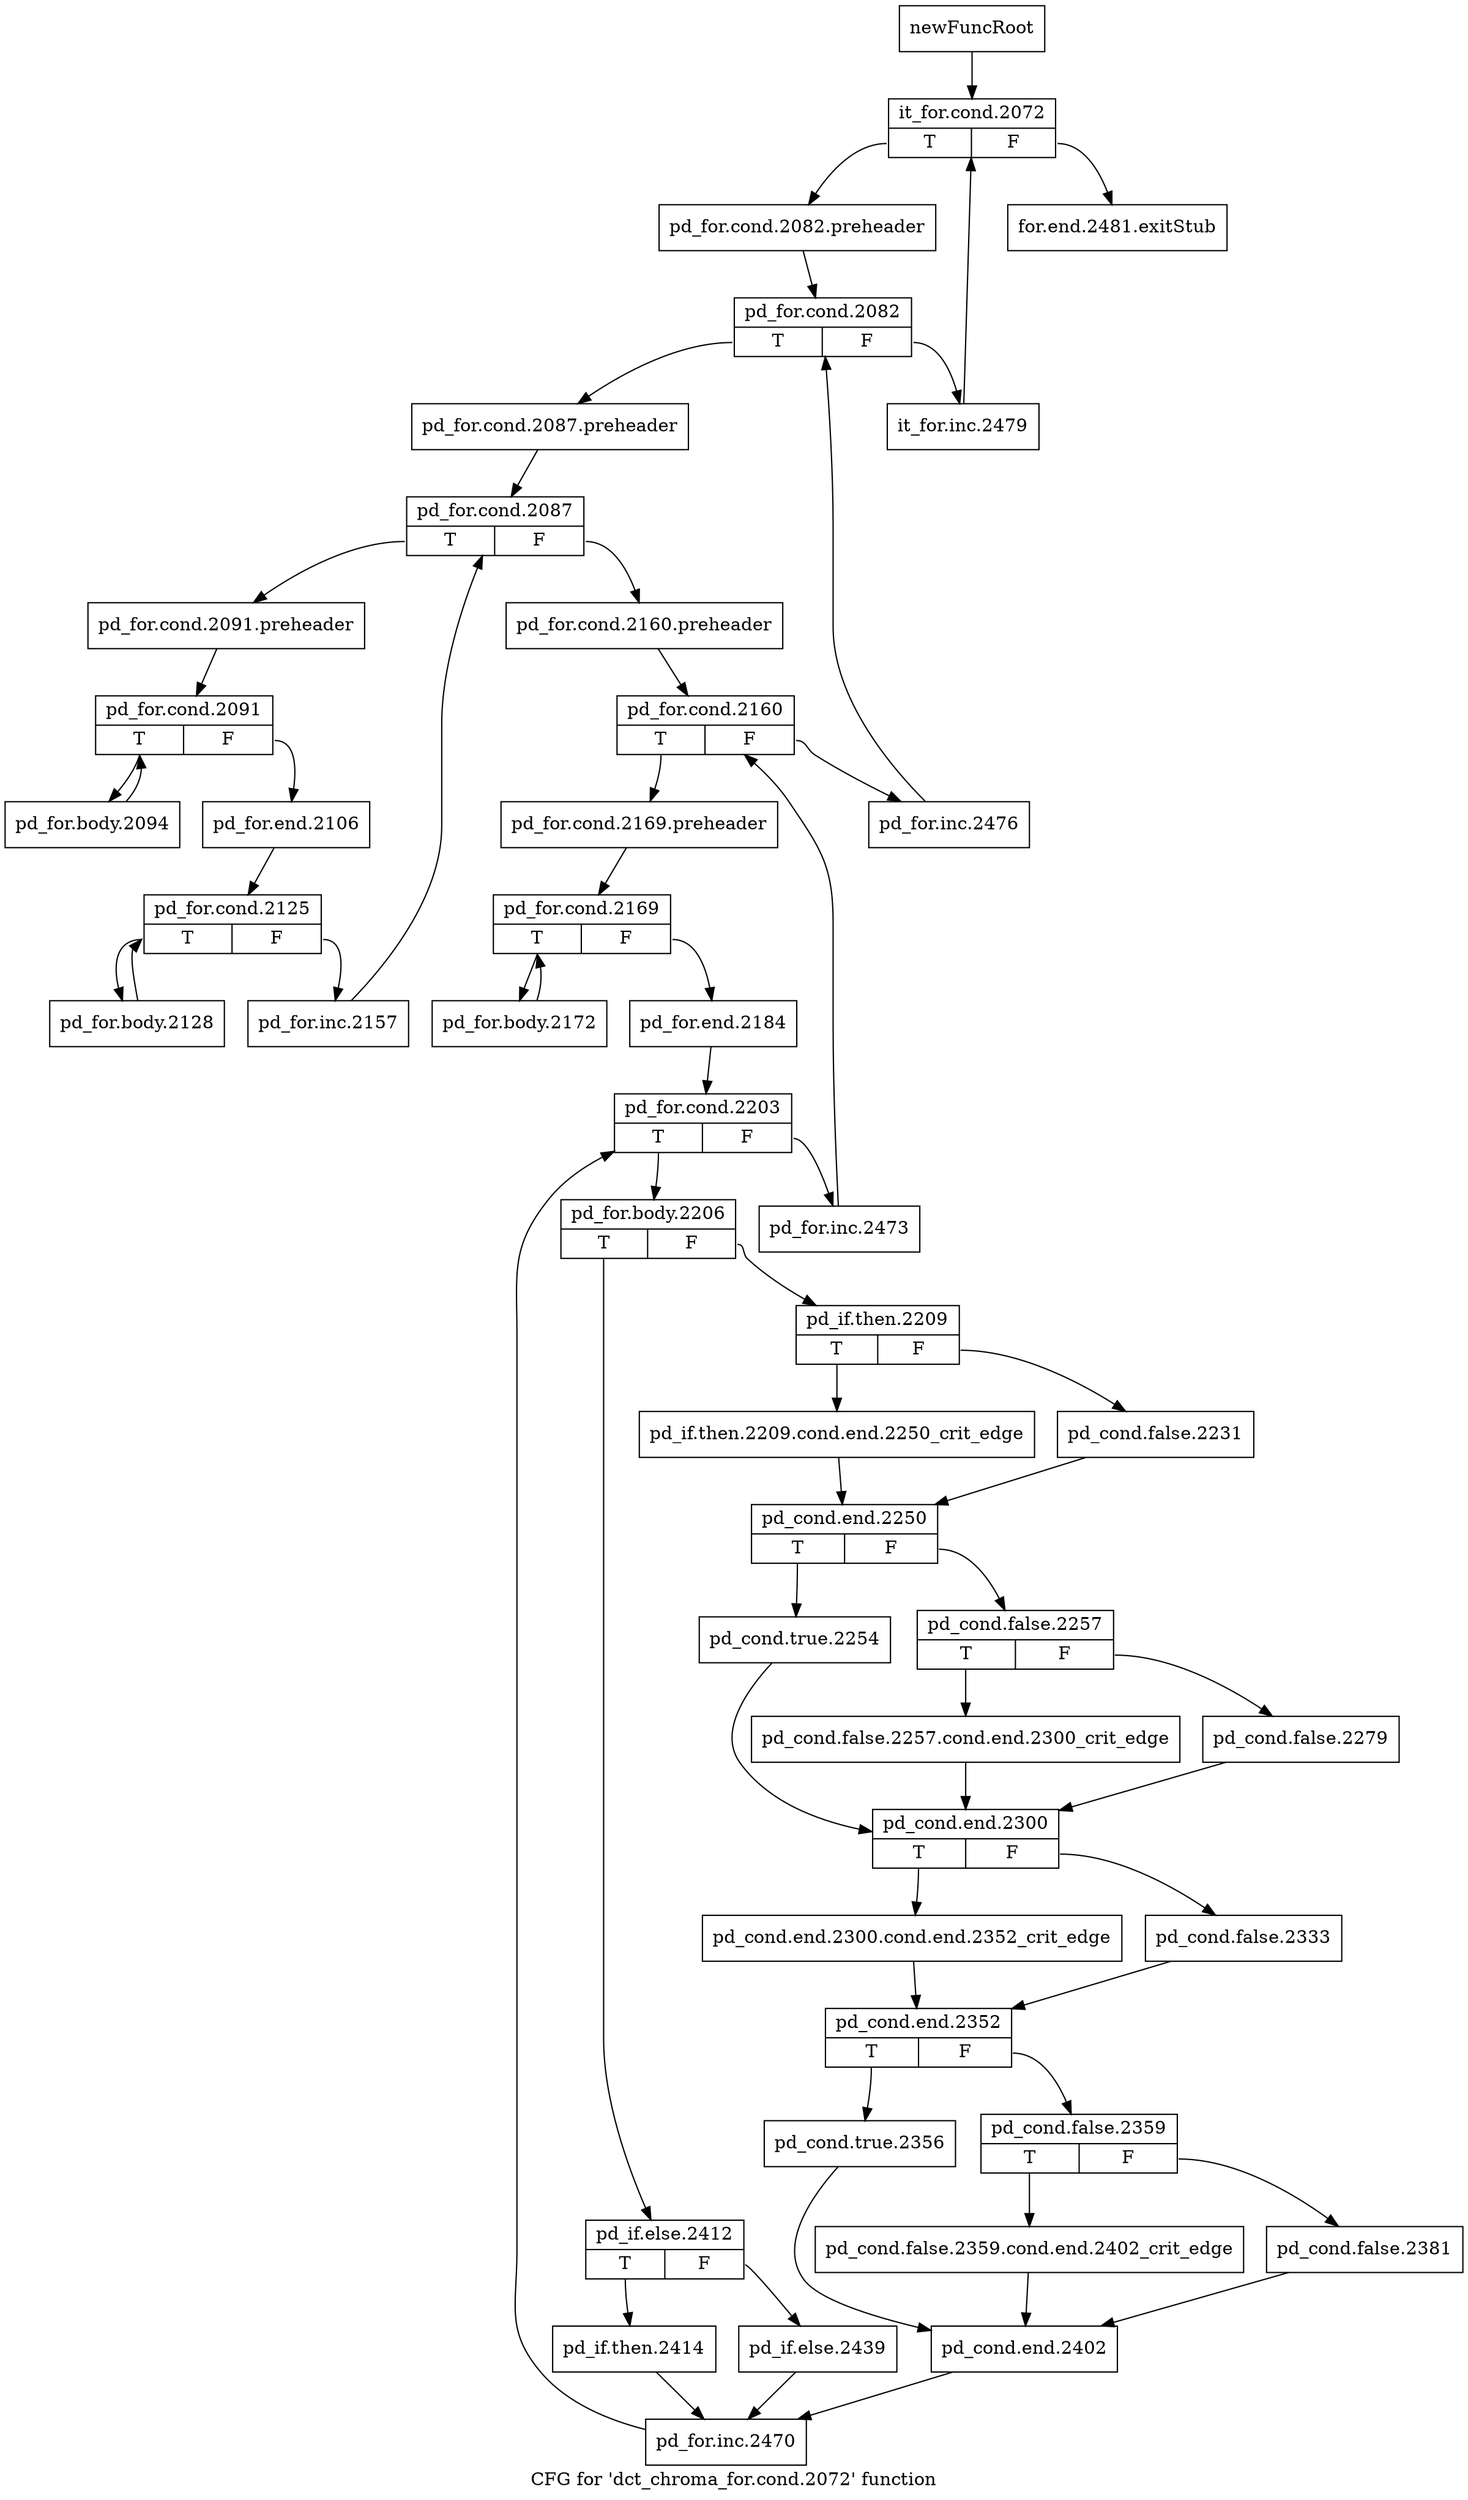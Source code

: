 digraph "CFG for 'dct_chroma_for.cond.2072' function" {
	label="CFG for 'dct_chroma_for.cond.2072' function";

	Node0x222d4b0 [shape=record,label="{newFuncRoot}"];
	Node0x222d4b0 -> Node0x222d550;
	Node0x222d500 [shape=record,label="{for.end.2481.exitStub}"];
	Node0x222d550 [shape=record,label="{it_for.cond.2072|{<s0>T|<s1>F}}"];
	Node0x222d550:s0 -> Node0x222d5a0;
	Node0x222d550:s1 -> Node0x222d500;
	Node0x222d5a0 [shape=record,label="{pd_for.cond.2082.preheader}"];
	Node0x222d5a0 -> Node0x222e000;
	Node0x222e000 [shape=record,label="{pd_for.cond.2082|{<s0>T|<s1>F}}"];
	Node0x222e000:s0 -> Node0x222e0a0;
	Node0x222e000:s1 -> Node0x222e050;
	Node0x222e050 [shape=record,label="{it_for.inc.2479}"];
	Node0x222e050 -> Node0x222d550;
	Node0x222e0a0 [shape=record,label="{pd_for.cond.2087.preheader}"];
	Node0x222e0a0 -> Node0x222e0f0;
	Node0x222e0f0 [shape=record,label="{pd_for.cond.2087|{<s0>T|<s1>F}}"];
	Node0x222e0f0:s0 -> Node0x222eaf0;
	Node0x222e0f0:s1 -> Node0x222e140;
	Node0x222e140 [shape=record,label="{pd_for.cond.2160.preheader}"];
	Node0x222e140 -> Node0x222e190;
	Node0x222e190 [shape=record,label="{pd_for.cond.2160|{<s0>T|<s1>F}}"];
	Node0x222e190:s0 -> Node0x222e230;
	Node0x222e190:s1 -> Node0x222e1e0;
	Node0x222e1e0 [shape=record,label="{pd_for.inc.2476}"];
	Node0x222e1e0 -> Node0x222e000;
	Node0x222e230 [shape=record,label="{pd_for.cond.2169.preheader}"];
	Node0x222e230 -> Node0x222e280;
	Node0x222e280 [shape=record,label="{pd_for.cond.2169|{<s0>T|<s1>F}}"];
	Node0x222e280:s0 -> Node0x222eaa0;
	Node0x222e280:s1 -> Node0x222e2d0;
	Node0x222e2d0 [shape=record,label="{pd_for.end.2184}"];
	Node0x222e2d0 -> Node0x222e320;
	Node0x222e320 [shape=record,label="{pd_for.cond.2203|{<s0>T|<s1>F}}"];
	Node0x222e320:s0 -> Node0x222e3c0;
	Node0x222e320:s1 -> Node0x222e370;
	Node0x222e370 [shape=record,label="{pd_for.inc.2473}"];
	Node0x222e370 -> Node0x222e190;
	Node0x222e3c0 [shape=record,label="{pd_for.body.2206|{<s0>T|<s1>F}}"];
	Node0x222e3c0:s0 -> Node0x222e960;
	Node0x222e3c0:s1 -> Node0x222e410;
	Node0x222e410 [shape=record,label="{pd_if.then.2209|{<s0>T|<s1>F}}"];
	Node0x222e410:s0 -> Node0x222e4b0;
	Node0x222e410:s1 -> Node0x222e460;
	Node0x222e460 [shape=record,label="{pd_cond.false.2231}"];
	Node0x222e460 -> Node0x222e500;
	Node0x222e4b0 [shape=record,label="{pd_if.then.2209.cond.end.2250_crit_edge}"];
	Node0x222e4b0 -> Node0x222e500;
	Node0x222e500 [shape=record,label="{pd_cond.end.2250|{<s0>T|<s1>F}}"];
	Node0x222e500:s0 -> Node0x222e640;
	Node0x222e500:s1 -> Node0x222e550;
	Node0x222e550 [shape=record,label="{pd_cond.false.2257|{<s0>T|<s1>F}}"];
	Node0x222e550:s0 -> Node0x222e5f0;
	Node0x222e550:s1 -> Node0x222e5a0;
	Node0x222e5a0 [shape=record,label="{pd_cond.false.2279}"];
	Node0x222e5a0 -> Node0x222e690;
	Node0x222e5f0 [shape=record,label="{pd_cond.false.2257.cond.end.2300_crit_edge}"];
	Node0x222e5f0 -> Node0x222e690;
	Node0x222e640 [shape=record,label="{pd_cond.true.2254}"];
	Node0x222e640 -> Node0x222e690;
	Node0x222e690 [shape=record,label="{pd_cond.end.2300|{<s0>T|<s1>F}}"];
	Node0x222e690:s0 -> Node0x222e730;
	Node0x222e690:s1 -> Node0x222e6e0;
	Node0x222e6e0 [shape=record,label="{pd_cond.false.2333}"];
	Node0x222e6e0 -> Node0x222e780;
	Node0x222e730 [shape=record,label="{pd_cond.end.2300.cond.end.2352_crit_edge}"];
	Node0x222e730 -> Node0x222e780;
	Node0x222e780 [shape=record,label="{pd_cond.end.2352|{<s0>T|<s1>F}}"];
	Node0x222e780:s0 -> Node0x222e8c0;
	Node0x222e780:s1 -> Node0x222e7d0;
	Node0x222e7d0 [shape=record,label="{pd_cond.false.2359|{<s0>T|<s1>F}}"];
	Node0x222e7d0:s0 -> Node0x222e870;
	Node0x222e7d0:s1 -> Node0x222e820;
	Node0x222e820 [shape=record,label="{pd_cond.false.2381}"];
	Node0x222e820 -> Node0x222e910;
	Node0x222e870 [shape=record,label="{pd_cond.false.2359.cond.end.2402_crit_edge}"];
	Node0x222e870 -> Node0x222e910;
	Node0x222e8c0 [shape=record,label="{pd_cond.true.2356}"];
	Node0x222e8c0 -> Node0x222e910;
	Node0x222e910 [shape=record,label="{pd_cond.end.2402}"];
	Node0x222e910 -> Node0x222ea50;
	Node0x222e960 [shape=record,label="{pd_if.else.2412|{<s0>T|<s1>F}}"];
	Node0x222e960:s0 -> Node0x222ea00;
	Node0x222e960:s1 -> Node0x222e9b0;
	Node0x222e9b0 [shape=record,label="{pd_if.else.2439}"];
	Node0x222e9b0 -> Node0x222ea50;
	Node0x222ea00 [shape=record,label="{pd_if.then.2414}"];
	Node0x222ea00 -> Node0x222ea50;
	Node0x222ea50 [shape=record,label="{pd_for.inc.2470}"];
	Node0x222ea50 -> Node0x222e320;
	Node0x222eaa0 [shape=record,label="{pd_for.body.2172}"];
	Node0x222eaa0 -> Node0x222e280;
	Node0x222eaf0 [shape=record,label="{pd_for.cond.2091.preheader}"];
	Node0x222eaf0 -> Node0x222eb40;
	Node0x222eb40 [shape=record,label="{pd_for.cond.2091|{<s0>T|<s1>F}}"];
	Node0x222eb40:s0 -> Node0x222ecd0;
	Node0x222eb40:s1 -> Node0x222eb90;
	Node0x222eb90 [shape=record,label="{pd_for.end.2106}"];
	Node0x222eb90 -> Node0x222ebe0;
	Node0x222ebe0 [shape=record,label="{pd_for.cond.2125|{<s0>T|<s1>F}}"];
	Node0x222ebe0:s0 -> Node0x222ec80;
	Node0x222ebe0:s1 -> Node0x222ec30;
	Node0x222ec30 [shape=record,label="{pd_for.inc.2157}"];
	Node0x222ec30 -> Node0x222e0f0;
	Node0x222ec80 [shape=record,label="{pd_for.body.2128}"];
	Node0x222ec80 -> Node0x222ebe0;
	Node0x222ecd0 [shape=record,label="{pd_for.body.2094}"];
	Node0x222ecd0 -> Node0x222eb40;
}
